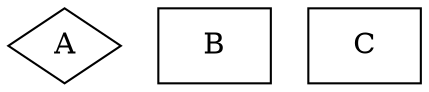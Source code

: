 digraph test170141183460469231731687303715884171264 {

  A [shape=diamond]
  B [shape=box]
  C [shape=󠁗circle]

}

